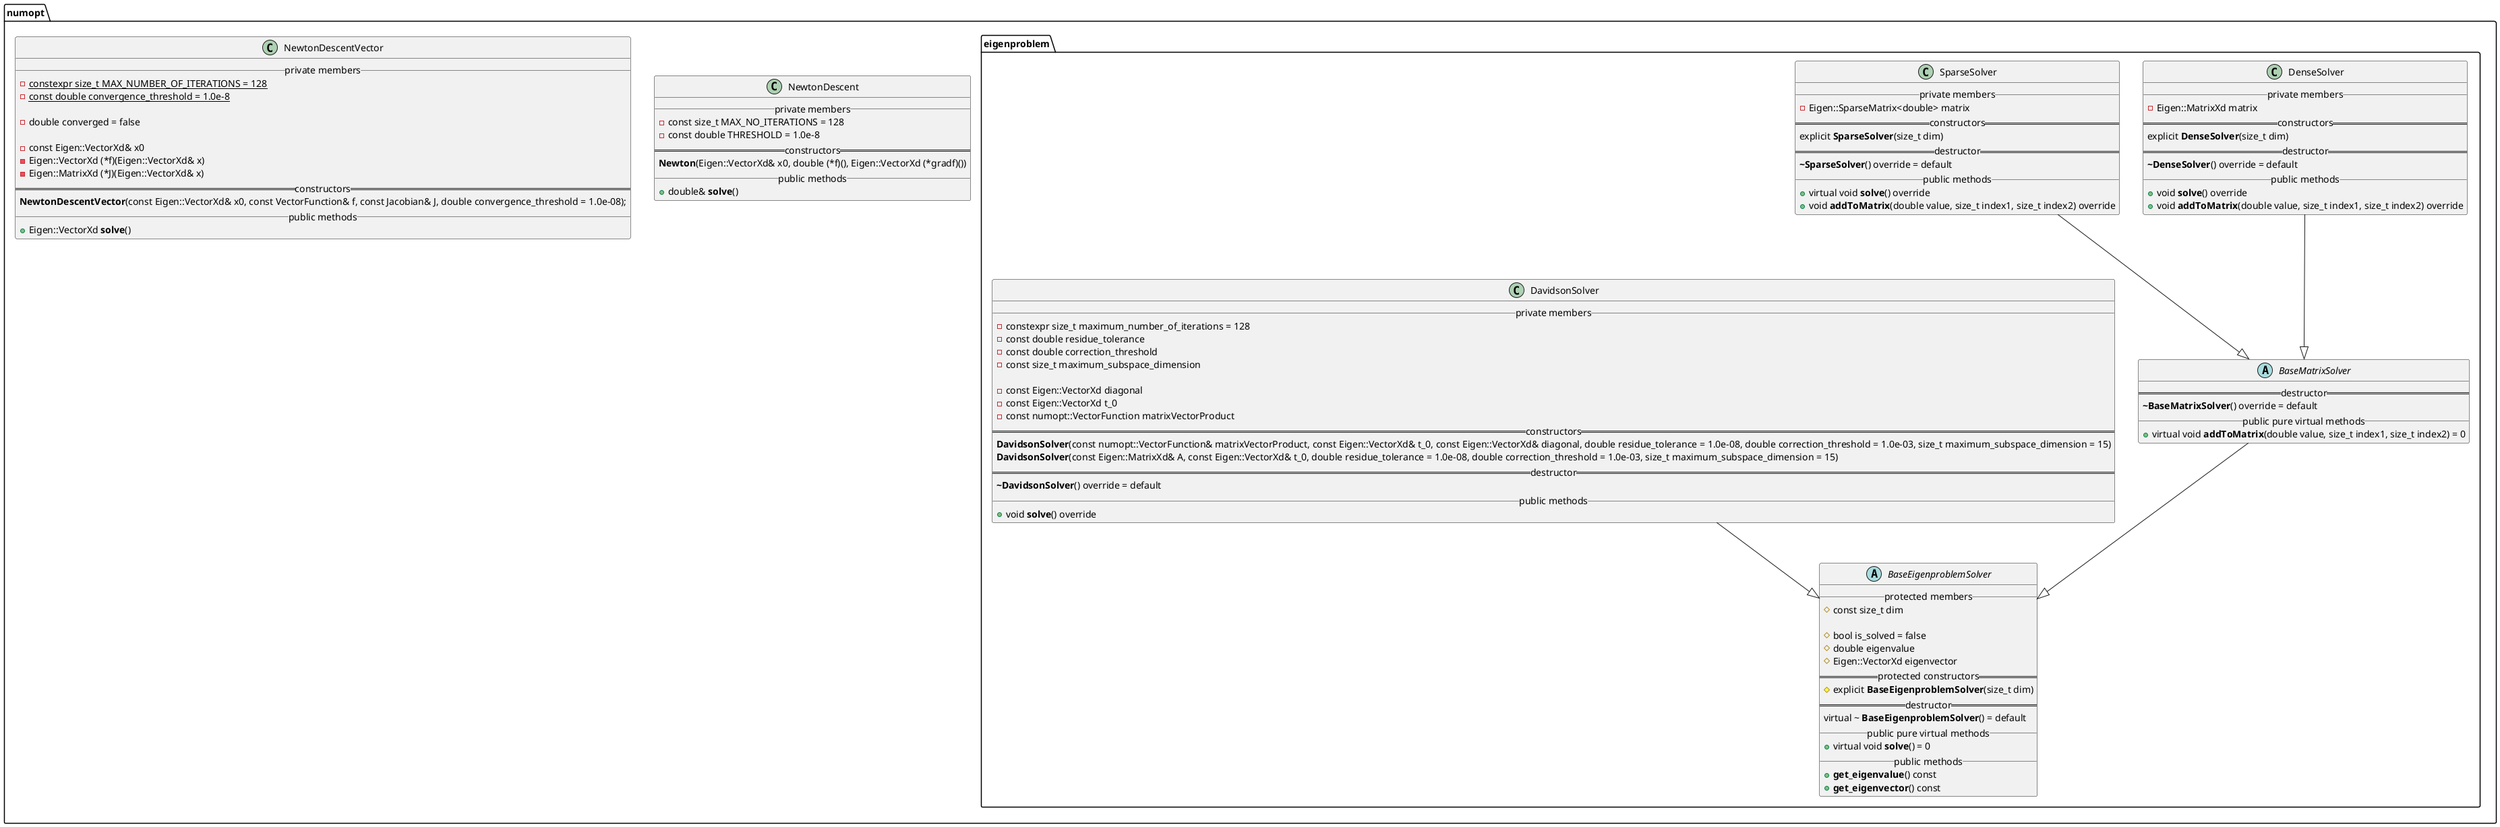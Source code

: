 @startuml

namespace numopt {

    class NewtonDescent {
        __ private members __
            - const size_t MAX_NO_ITERATIONS = 128
            - const double THRESHOLD = 1.0e-8
        == constructors ==
            **Newton**(Eigen::VectorXd& x0, double (*f)(), Eigen::VectorXd (*gradf)())
        __ public methods __
            + double& **solve**()
    }


    class NewtonDescentVector {
        __ private members __
            - {static} constexpr size_t MAX_NUMBER_OF_ITERATIONS = 128
            - {static} const double convergence_threshold = 1.0e-8

            - double converged = false

            - const Eigen::VectorXd& x0
            - Eigen::VectorXd (*f)(Eigen::VectorXd& x)
            - Eigen::MatrixXd (*J)(Eigen::VectorXd& x)
        == constructors ==
            **NewtonDescentVector**(const Eigen::VectorXd& x0, const VectorFunction& f, const Jacobian& J, double convergence_threshold = 1.0e-08);
        __ public methods __
            + Eigen::VectorXd **solve**()
    }



    namespace eigenproblem {


        abstract class BaseEigenproblemSolver {
            __ protected members __
                # const size_t dim

                # bool is_solved = false
                # double eigenvalue
                # Eigen::VectorXd eigenvector
            == protected constructors ==
                # explicit **BaseEigenproblemSolver**(size_t dim)
            == destructor ==
                virtual ~ **BaseEigenproblemSolver**() = default
            __ public pure virtual methods __
                + virtual void **solve**() = 0
            __ public methods __
                + **get_eigenvalue**() const
                + **get_eigenvector**() const
        }

        BaseMatrixSolver --|> BaseEigenproblemSolver
        abstract class BaseMatrixSolver {
            == destructor ==
                **~BaseMatrixSolver**() override = default
            __ public pure virtual methods __
                + virtual void **addToMatrix**(double value, size_t index1, size_t index2) = 0
        }


        DenseSolver --|> BaseMatrixSolver
        class DenseSolver {
            __ private members __
                - Eigen::MatrixXd matrix
            == constructors ==
                explicit **DenseSolver**(size_t dim)
            == destructor ==
                 **~DenseSolver**() override = default
            __ public methods __
                + void **solve**() override
                + void **addToMatrix**(double value, size_t index1, size_t index2) override
        }


        SparseSolver --|> BaseMatrixSolver
        class SparseSolver {
            __ private members __
                - Eigen::SparseMatrix<double> matrix
            == constructors ==
                explicit **SparseSolver**(size_t dim)
            == destructor ==
                 **~SparseSolver**() override = default
            __ public methods __
                + virtual void **solve**() override
                + void **addToMatrix**(double value, size_t index1, size_t index2) override
        }


        DavidsonSolver --|> BaseEigenproblemSolver
        class DavidsonSolver {
            __ private members __
                - constexpr size_t maximum_number_of_iterations = 128
                - const double residue_tolerance
                - const double correction_threshold
                - const size_t maximum_subspace_dimension

                - const Eigen::VectorXd diagonal
                - const Eigen::VectorXd t_0
                - const numopt::VectorFunction matrixVectorProduct
            == constructors ==
                **DavidsonSolver**(const numopt::VectorFunction& matrixVectorProduct, const Eigen::VectorXd& t_0, const Eigen::VectorXd& diagonal, double residue_tolerance = 1.0e-08, double correction_threshold = 1.0e-03, size_t maximum_subspace_dimension = 15)
                **DavidsonSolver**(const Eigen::MatrixXd& A, const Eigen::VectorXd& t_0, double residue_tolerance = 1.0e-08, double correction_threshold = 1.0e-03, size_t maximum_subspace_dimension = 15)
            == destructor ==
                 **~DavidsonSolver**() override = default
            __ public methods __
                + void **solve**() override
        }


    }


}

@enduml